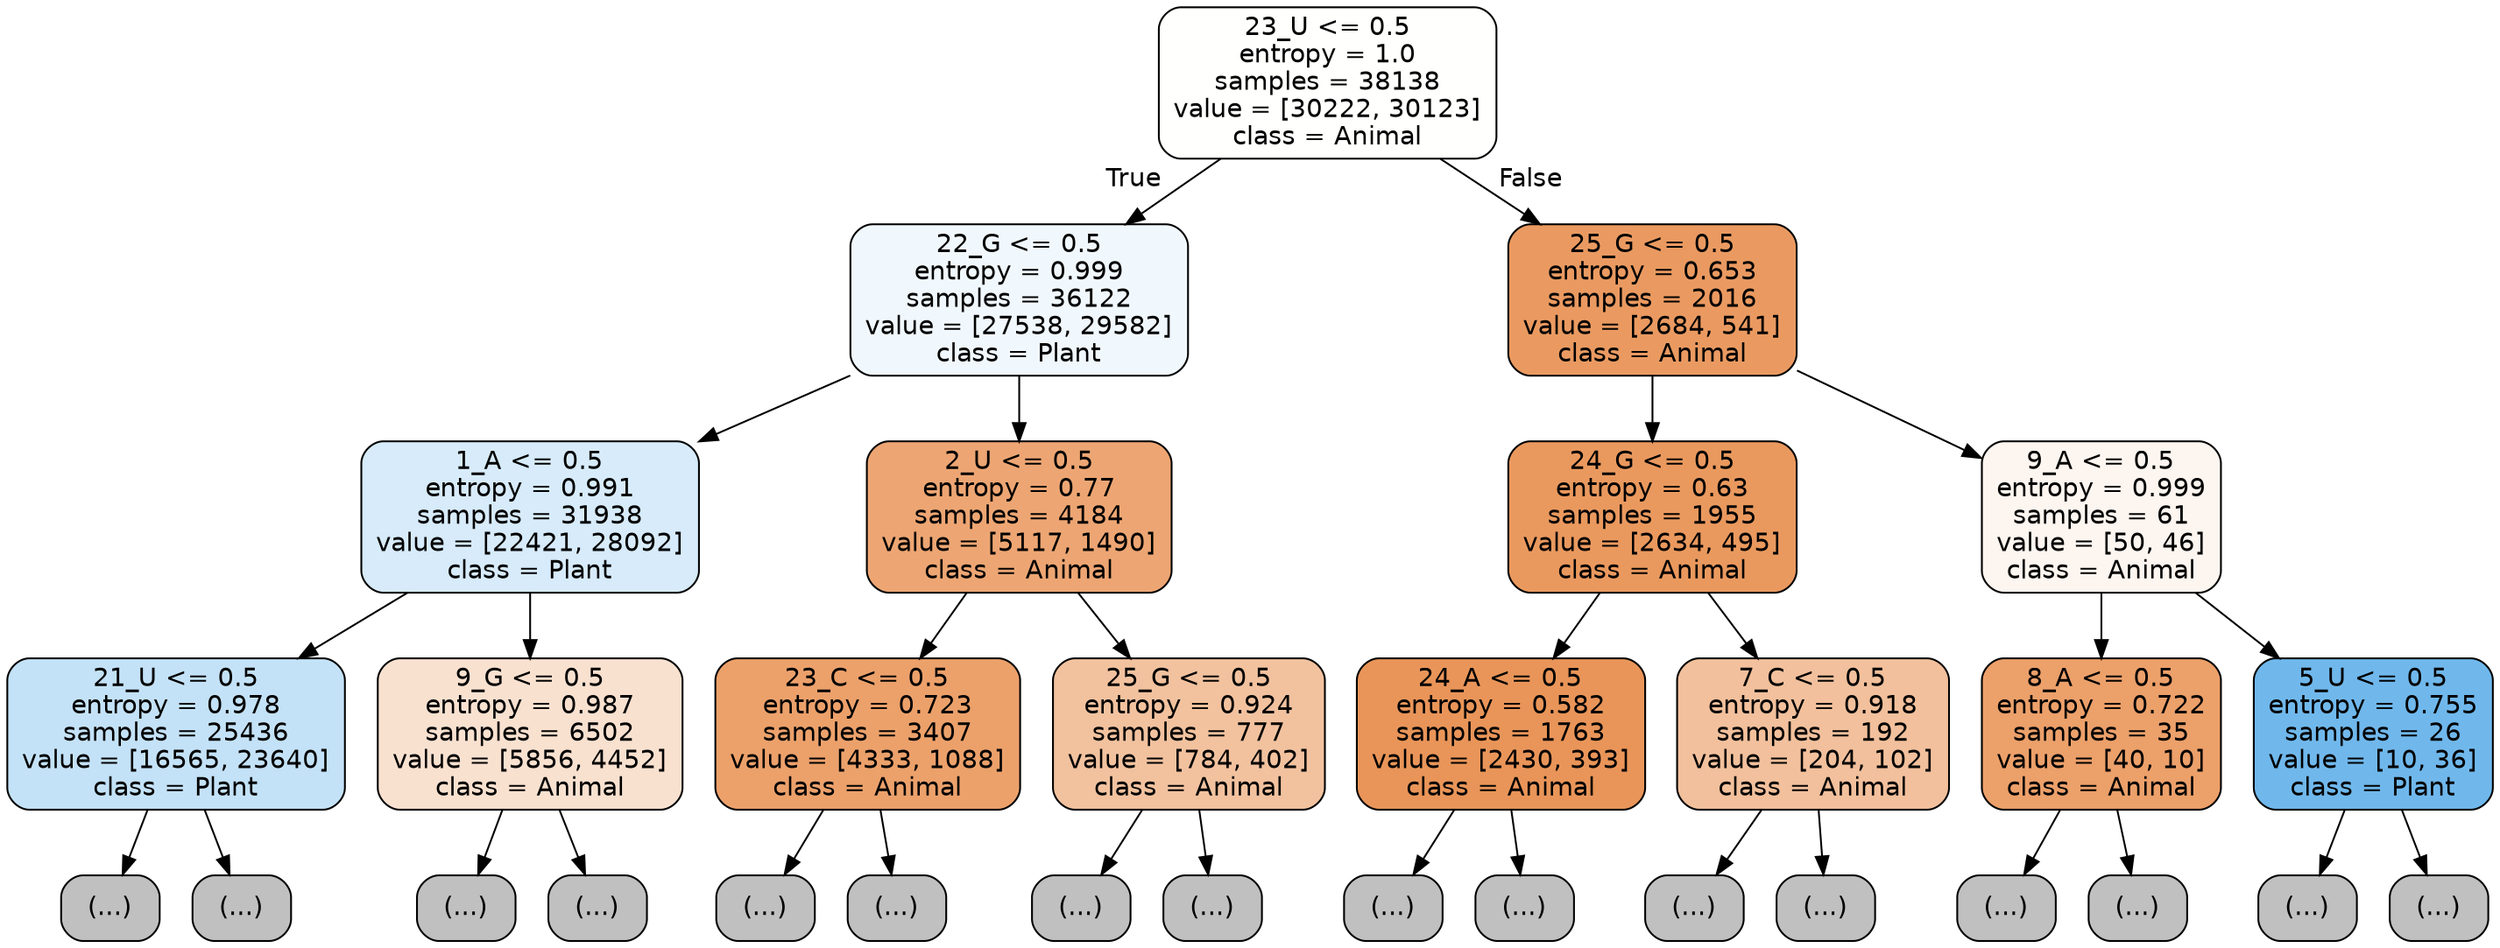digraph Tree {
node [shape=box, style="filled, rounded", color="black", fontname="helvetica"] ;
edge [fontname="helvetica"] ;
0 [label="23_U <= 0.5\nentropy = 1.0\nsamples = 38138\nvalue = [30222, 30123]\nclass = Animal", fillcolor="#fffffe"] ;
1 [label="22_G <= 0.5\nentropy = 0.999\nsamples = 36122\nvalue = [27538, 29582]\nclass = Plant", fillcolor="#f1f8fd"] ;
0 -> 1 [labeldistance=2.5, labelangle=45, headlabel="True"] ;
2 [label="1_A <= 0.5\nentropy = 0.991\nsamples = 31938\nvalue = [22421, 28092]\nclass = Plant", fillcolor="#d7ebfa"] ;
1 -> 2 ;
3 [label="21_U <= 0.5\nentropy = 0.978\nsamples = 25436\nvalue = [16565, 23640]\nclass = Plant", fillcolor="#c4e2f7"] ;
2 -> 3 ;
4 [label="(...)", fillcolor="#C0C0C0"] ;
3 -> 4 ;
8937 [label="(...)", fillcolor="#C0C0C0"] ;
3 -> 8937 ;
11092 [label="9_G <= 0.5\nentropy = 0.987\nsamples = 6502\nvalue = [5856, 4452]\nclass = Animal", fillcolor="#f9e1d0"] ;
2 -> 11092 ;
11093 [label="(...)", fillcolor="#C0C0C0"] ;
11092 -> 11093 ;
13632 [label="(...)", fillcolor="#C0C0C0"] ;
11092 -> 13632 ;
14519 [label="2_U <= 0.5\nentropy = 0.77\nsamples = 4184\nvalue = [5117, 1490]\nclass = Animal", fillcolor="#eda673"] ;
1 -> 14519 ;
14520 [label="23_C <= 0.5\nentropy = 0.723\nsamples = 3407\nvalue = [4333, 1088]\nclass = Animal", fillcolor="#eca16b"] ;
14519 -> 14520 ;
14521 [label="(...)", fillcolor="#C0C0C0"] ;
14520 -> 14521 ;
15654 [label="(...)", fillcolor="#C0C0C0"] ;
14520 -> 15654 ;
15803 [label="25_G <= 0.5\nentropy = 0.924\nsamples = 777\nvalue = [784, 402]\nclass = Animal", fillcolor="#f2c29f"] ;
14519 -> 15803 ;
15804 [label="(...)", fillcolor="#C0C0C0"] ;
15803 -> 15804 ;
16233 [label="(...)", fillcolor="#C0C0C0"] ;
15803 -> 16233 ;
16240 [label="25_G <= 0.5\nentropy = 0.653\nsamples = 2016\nvalue = [2684, 541]\nclass = Animal", fillcolor="#ea9a61"] ;
0 -> 16240 [labeldistance=2.5, labelangle=-45, headlabel="False"] ;
16241 [label="24_G <= 0.5\nentropy = 0.63\nsamples = 1955\nvalue = [2634, 495]\nclass = Animal", fillcolor="#ea995e"] ;
16240 -> 16241 ;
16242 [label="24_A <= 0.5\nentropy = 0.582\nsamples = 1763\nvalue = [2430, 393]\nclass = Animal", fillcolor="#e99559"] ;
16241 -> 16242 ;
16243 [label="(...)", fillcolor="#C0C0C0"] ;
16242 -> 16243 ;
16792 [label="(...)", fillcolor="#C0C0C0"] ;
16242 -> 16792 ;
16847 [label="7_C <= 0.5\nentropy = 0.918\nsamples = 192\nvalue = [204, 102]\nclass = Animal", fillcolor="#f2c09c"] ;
16241 -> 16847 ;
16848 [label="(...)", fillcolor="#C0C0C0"] ;
16847 -> 16848 ;
16919 [label="(...)", fillcolor="#C0C0C0"] ;
16847 -> 16919 ;
16948 [label="9_A <= 0.5\nentropy = 0.999\nsamples = 61\nvalue = [50, 46]\nclass = Animal", fillcolor="#fdf5ef"] ;
16240 -> 16948 ;
16949 [label="8_A <= 0.5\nentropy = 0.722\nsamples = 35\nvalue = [40, 10]\nclass = Animal", fillcolor="#eca06a"] ;
16948 -> 16949 ;
16950 [label="(...)", fillcolor="#C0C0C0"] ;
16949 -> 16950 ;
16969 [label="(...)", fillcolor="#C0C0C0"] ;
16949 -> 16969 ;
16970 [label="5_U <= 0.5\nentropy = 0.755\nsamples = 26\nvalue = [10, 36]\nclass = Plant", fillcolor="#70b8ec"] ;
16948 -> 16970 ;
16971 [label="(...)", fillcolor="#C0C0C0"] ;
16970 -> 16971 ;
16976 [label="(...)", fillcolor="#C0C0C0"] ;
16970 -> 16976 ;
}